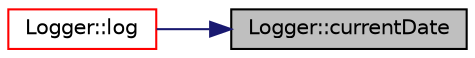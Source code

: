 digraph "Logger::currentDate"
{
 // LATEX_PDF_SIZE
  edge [fontname="Helvetica",fontsize="10",labelfontname="Helvetica",labelfontsize="10"];
  node [fontname="Helvetica",fontsize="10",shape=record];
  rankdir="RL";
  Node1 [label="Logger::currentDate",height=0.2,width=0.4,color="black", fillcolor="grey75", style="filled", fontcolor="black",tooltip=" "];
  Node1 -> Node2 [dir="back",color="midnightblue",fontsize="10",style="solid",fontname="Helvetica"];
  Node2 [label="Logger::log",height=0.2,width=0.4,color="red", fillcolor="white", style="filled",URL="$class_logger.html#a0addf3802518a9575f7f16c72f87262a",tooltip=" "];
}
